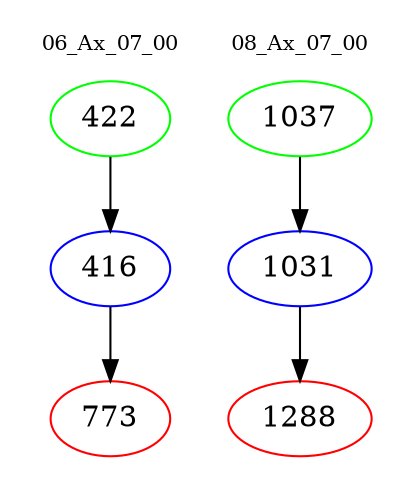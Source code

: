 digraph{
subgraph cluster_0 {
color = white
label = "06_Ax_07_00";
fontsize=10;
T0_422 [label="422", color="green"]
T0_422 -> T0_416 [color="black"]
T0_416 [label="416", color="blue"]
T0_416 -> T0_773 [color="black"]
T0_773 [label="773", color="red"]
}
subgraph cluster_1 {
color = white
label = "08_Ax_07_00";
fontsize=10;
T1_1037 [label="1037", color="green"]
T1_1037 -> T1_1031 [color="black"]
T1_1031 [label="1031", color="blue"]
T1_1031 -> T1_1288 [color="black"]
T1_1288 [label="1288", color="red"]
}
}
